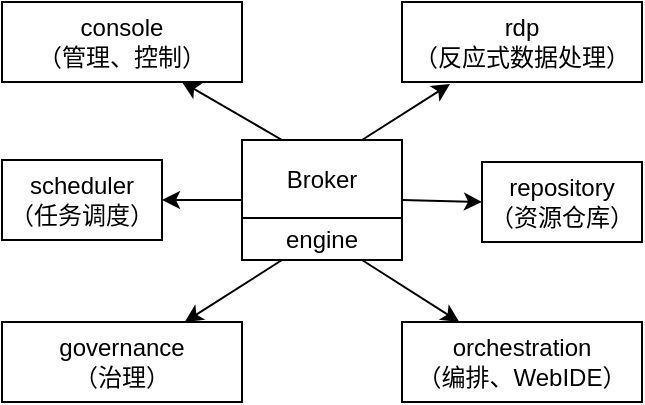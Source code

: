 <mxfile userAgent="Mozilla/5.0 (X11; Linux x86_64) AppleWebKit/537.36 (KHTML, like Gecko) draw.io/8.8.0 Chrome/61.0.316.100 Electron/2.0.2 Safari/537.36" version="8.9.7" editor="www.draw.io" type="device"><diagram id="39a4e817-8225-4d23-77b6-db0b83df676d" name="Broker与应用系统集成"><mxGraphModel dx="1375" dy="837" grid="1" gridSize="10" guides="1" tooltips="1" connect="1" arrows="1" fold="1" page="1" pageScale="1" pageWidth="1169" pageHeight="827" background="#ffffff" math="0" shadow="0"><root><mxCell id="0"/><mxCell id="1" parent="0"/><mxCell id="10" value="console&lt;br&gt;（管理、控制）&lt;br&gt;" style="rounded=0;whiteSpace=wrap;html=1;" vertex="1" parent="1"><mxGeometry x="40" y="40" width="120" height="40" as="geometry"/></mxCell><mxCell id="11" value="rdp&lt;br&gt;（反应式数据处理）&lt;br&gt;" style="rounded=0;whiteSpace=wrap;html=1;" vertex="1" parent="1"><mxGeometry x="240" y="40" width="120" height="40" as="geometry"/></mxCell><mxCell id="12" value="scheduler&lt;br&gt;（任务调度）&lt;br&gt;" style="rounded=0;whiteSpace=wrap;html=1;" vertex="1" parent="1"><mxGeometry x="40" y="119" width="80" height="40" as="geometry"/></mxCell><mxCell id="13" value="repository&lt;br&gt;（资源仓库）&lt;br&gt;" style="rounded=0;whiteSpace=wrap;html=1;" vertex="1" parent="1"><mxGeometry x="280" y="120" width="80" height="40" as="geometry"/></mxCell><mxCell id="15" value="orchestration&lt;br&gt;（编排、WebIDE）&lt;br&gt;" style="rounded=0;whiteSpace=wrap;html=1;" vertex="1" parent="1"><mxGeometry x="240" y="200" width="120" height="40" as="geometry"/></mxCell><mxCell id="16" value="governance&lt;br&gt;（治理）&lt;br&gt;" style="rounded=0;whiteSpace=wrap;html=1;" vertex="1" parent="1"><mxGeometry x="40" y="200" width="120" height="40" as="geometry"/></mxCell><mxCell id="20" style="edgeStyle=none;rounded=0;html=1;exitX=0.25;exitY=0;entryX=0.75;entryY=1;jettySize=auto;orthogonalLoop=1;" edge="1" parent="1" source="17" target="10"><mxGeometry relative="1" as="geometry"/></mxCell><mxCell id="21" style="edgeStyle=none;rounded=0;html=1;exitX=0;exitY=0.75;entryX=1;entryY=0.5;jettySize=auto;orthogonalLoop=1;" edge="1" parent="1" source="17" target="12"><mxGeometry relative="1" as="geometry"/></mxCell><mxCell id="22" style="edgeStyle=none;rounded=0;html=1;exitX=1;exitY=0.75;entryX=0;entryY=0.5;jettySize=auto;orthogonalLoop=1;" edge="1" parent="1" source="17" target="13"><mxGeometry relative="1" as="geometry"/></mxCell><mxCell id="23" style="edgeStyle=none;rounded=0;html=1;exitX=0.75;exitY=0;entryX=0.2;entryY=1.025;entryPerimeter=0;jettySize=auto;orthogonalLoop=1;" edge="1" parent="1" source="17" target="11"><mxGeometry relative="1" as="geometry"/></mxCell><mxCell id="17" value="Broker&lt;br&gt;" style="rounded=0;whiteSpace=wrap;html=1;" vertex="1" parent="1"><mxGeometry x="160" y="109" width="80" height="40" as="geometry"/></mxCell><mxCell id="24" style="edgeStyle=none;rounded=0;html=1;exitX=0.25;exitY=1;jettySize=auto;orthogonalLoop=1;" edge="1" parent="1" source="18" target="16"><mxGeometry relative="1" as="geometry"/></mxCell><mxCell id="25" style="edgeStyle=none;rounded=0;html=1;exitX=0.75;exitY=1;jettySize=auto;orthogonalLoop=1;" edge="1" parent="1" source="18" target="15"><mxGeometry relative="1" as="geometry"/></mxCell><mxCell id="18" value="engine" style="rounded=0;whiteSpace=wrap;html=1;" vertex="1" parent="1"><mxGeometry x="160" y="148" width="80" height="21" as="geometry"/></mxCell></root></mxGraphModel></diagram></mxfile>
